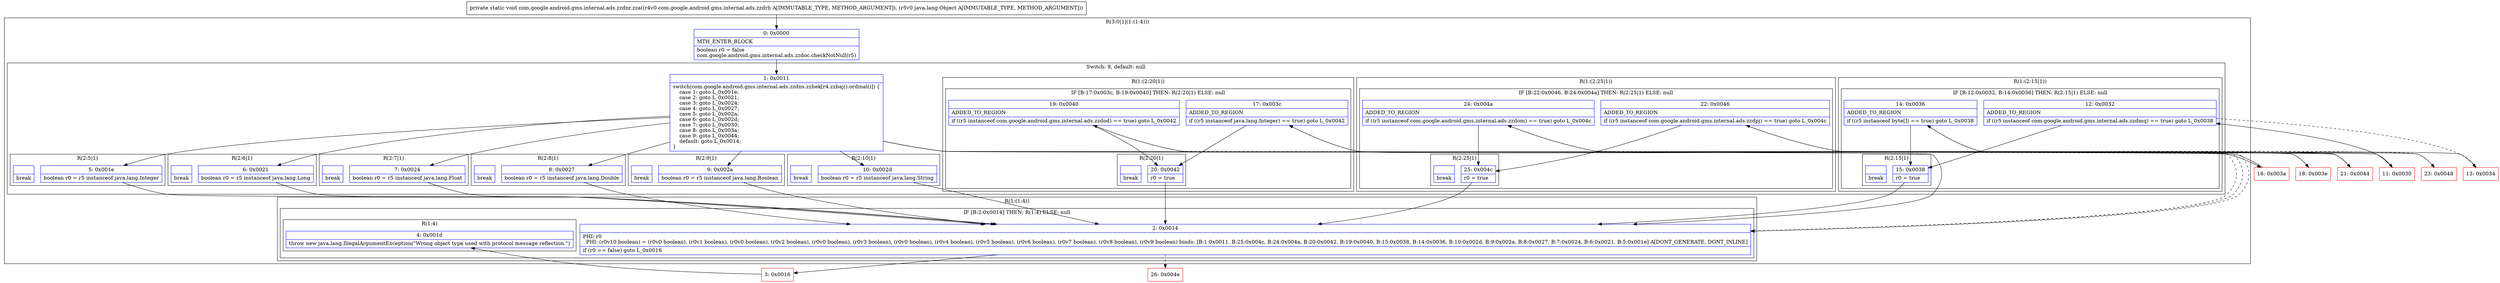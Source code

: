 digraph "CFG forcom.google.android.gms.internal.ads.zzdnr.zza(Lcom\/google\/android\/gms\/internal\/ads\/zzdrh;Ljava\/lang\/Object;)V" {
subgraph cluster_Region_2105721153 {
label = "R(3:0|1|(1:(1:4)))";
node [shape=record,color=blue];
Node_0 [shape=record,label="{0\:\ 0x0000|MTH_ENTER_BLOCK\l|boolean r0 = false\lcom.google.android.gms.internal.ads.zzdoc.checkNotNull(r5)\l}"];
subgraph cluster_SwitchRegion_412536048 {
label = "Switch: 9, default: null";
node [shape=record,color=blue];
Node_1 [shape=record,label="{1\:\ 0x0011|switch(com.google.android.gms.internal.ads.zzdns.zzhek[r4.zzbaj().ordinal()]) \{\l    case 1: goto L_0x001e;\l    case 2: goto L_0x0021;\l    case 3: goto L_0x0024;\l    case 4: goto L_0x0027;\l    case 5: goto L_0x002a;\l    case 6: goto L_0x002d;\l    case 7: goto L_0x0030;\l    case 8: goto L_0x003a;\l    case 9: goto L_0x0044;\l    default: goto L_0x0014;\l\}\l}"];
subgraph cluster_Region_809194402 {
label = "R(2:5|1)";
node [shape=record,color=blue];
Node_5 [shape=record,label="{5\:\ 0x001e|boolean r0 = r5 instanceof java.lang.Integer\l}"];
Node_InsnContainer_1651056053 [shape=record,label="{|break\l}"];
}
subgraph cluster_Region_1471000417 {
label = "R(2:6|1)";
node [shape=record,color=blue];
Node_6 [shape=record,label="{6\:\ 0x0021|boolean r0 = r5 instanceof java.lang.Long\l}"];
Node_InsnContainer_725383101 [shape=record,label="{|break\l}"];
}
subgraph cluster_Region_1504043275 {
label = "R(2:7|1)";
node [shape=record,color=blue];
Node_7 [shape=record,label="{7\:\ 0x0024|boolean r0 = r5 instanceof java.lang.Float\l}"];
Node_InsnContainer_2141113359 [shape=record,label="{|break\l}"];
}
subgraph cluster_Region_637784245 {
label = "R(2:8|1)";
node [shape=record,color=blue];
Node_8 [shape=record,label="{8\:\ 0x0027|boolean r0 = r5 instanceof java.lang.Double\l}"];
Node_InsnContainer_1371631168 [shape=record,label="{|break\l}"];
}
subgraph cluster_Region_118230961 {
label = "R(2:9|1)";
node [shape=record,color=blue];
Node_9 [shape=record,label="{9\:\ 0x002a|boolean r0 = r5 instanceof java.lang.Boolean\l}"];
Node_InsnContainer_2079282552 [shape=record,label="{|break\l}"];
}
subgraph cluster_Region_1532672909 {
label = "R(2:10|1)";
node [shape=record,color=blue];
Node_10 [shape=record,label="{10\:\ 0x002d|boolean r0 = r5 instanceof java.lang.String\l}"];
Node_InsnContainer_858149927 [shape=record,label="{|break\l}"];
}
subgraph cluster_Region_986777848 {
label = "R(1:(2:15|1))";
node [shape=record,color=blue];
subgraph cluster_IfRegion_1614332556 {
label = "IF [B:12:0x0032, B:14:0x0036] THEN: R(2:15|1) ELSE: null";
node [shape=record,color=blue];
Node_12 [shape=record,label="{12\:\ 0x0032|ADDED_TO_REGION\l|if ((r5 instanceof com.google.android.gms.internal.ads.zzdmq) == true) goto L_0x0038\l}"];
Node_14 [shape=record,label="{14\:\ 0x0036|ADDED_TO_REGION\l|if ((r5 instanceof byte[]) == true) goto L_0x0038\l}"];
subgraph cluster_Region_817495058 {
label = "R(2:15|1)";
node [shape=record,color=blue];
Node_15 [shape=record,label="{15\:\ 0x0038|r0 = true\l}"];
Node_InsnContainer_1643974502 [shape=record,label="{|break\l}"];
}
}
}
subgraph cluster_Region_1627121682 {
label = "R(1:(2:20|1))";
node [shape=record,color=blue];
subgraph cluster_IfRegion_1382001213 {
label = "IF [B:17:0x003c, B:19:0x0040] THEN: R(2:20|1) ELSE: null";
node [shape=record,color=blue];
Node_17 [shape=record,label="{17\:\ 0x003c|ADDED_TO_REGION\l|if ((r5 instanceof java.lang.Integer) == true) goto L_0x0042\l}"];
Node_19 [shape=record,label="{19\:\ 0x0040|ADDED_TO_REGION\l|if ((r5 instanceof com.google.android.gms.internal.ads.zzdod) == true) goto L_0x0042\l}"];
subgraph cluster_Region_866271620 {
label = "R(2:20|1)";
node [shape=record,color=blue];
Node_20 [shape=record,label="{20\:\ 0x0042|r0 = true\l}"];
Node_InsnContainer_1951743576 [shape=record,label="{|break\l}"];
}
}
}
subgraph cluster_Region_2103089547 {
label = "R(1:(2:25|1))";
node [shape=record,color=blue];
subgraph cluster_IfRegion_1121867082 {
label = "IF [B:22:0x0046, B:24:0x004a] THEN: R(2:25|1) ELSE: null";
node [shape=record,color=blue];
Node_22 [shape=record,label="{22\:\ 0x0046|ADDED_TO_REGION\l|if ((r5 instanceof com.google.android.gms.internal.ads.zzdpj) == true) goto L_0x004c\l}"];
Node_24 [shape=record,label="{24\:\ 0x004a|ADDED_TO_REGION\l|if ((r5 instanceof com.google.android.gms.internal.ads.zzdom) == true) goto L_0x004c\l}"];
subgraph cluster_Region_1436624226 {
label = "R(2:25|1)";
node [shape=record,color=blue];
Node_25 [shape=record,label="{25\:\ 0x004c|r0 = true\l}"];
Node_InsnContainer_1845432686 [shape=record,label="{|break\l}"];
}
}
}
}
subgraph cluster_Region_805651831 {
label = "R(1:(1:4))";
node [shape=record,color=blue];
subgraph cluster_IfRegion_142981992 {
label = "IF [B:2:0x0014] THEN: R(1:4) ELSE: null";
node [shape=record,color=blue];
Node_2 [shape=record,label="{2\:\ 0x0014|PHI: r0 \l  PHI: (r0v10 boolean) = (r0v0 boolean), (r0v1 boolean), (r0v0 boolean), (r0v2 boolean), (r0v0 boolean), (r0v3 boolean), (r0v0 boolean), (r0v4 boolean), (r0v5 boolean), (r0v6 boolean), (r0v7 boolean), (r0v8 boolean), (r0v9 boolean) binds: [B:1:0x0011, B:25:0x004c, B:24:0x004a, B:20:0x0042, B:19:0x0040, B:15:0x0038, B:14:0x0036, B:10:0x002d, B:9:0x002a, B:8:0x0027, B:7:0x0024, B:6:0x0021, B:5:0x001e] A[DONT_GENERATE, DONT_INLINE]\l|if (r0 == false) goto L_0x0016\l}"];
subgraph cluster_Region_423236669 {
label = "R(1:4)";
node [shape=record,color=blue];
Node_4 [shape=record,label="{4\:\ 0x001d|throw new java.lang.IllegalArgumentException(\"Wrong object type used with protocol message reflection.\")\l}"];
}
}
}
}
Node_3 [shape=record,color=red,label="{3\:\ 0x0016}"];
Node_11 [shape=record,color=red,label="{11\:\ 0x0030}"];
Node_13 [shape=record,color=red,label="{13\:\ 0x0034}"];
Node_16 [shape=record,color=red,label="{16\:\ 0x003a}"];
Node_18 [shape=record,color=red,label="{18\:\ 0x003e}"];
Node_21 [shape=record,color=red,label="{21\:\ 0x0044}"];
Node_23 [shape=record,color=red,label="{23\:\ 0x0048}"];
Node_26 [shape=record,color=red,label="{26\:\ 0x004e}"];
MethodNode[shape=record,label="{private static void com.google.android.gms.internal.ads.zzdnr.zza((r4v0 com.google.android.gms.internal.ads.zzdrh A[IMMUTABLE_TYPE, METHOD_ARGUMENT]), (r5v0 java.lang.Object A[IMMUTABLE_TYPE, METHOD_ARGUMENT])) }"];
MethodNode -> Node_0;
Node_0 -> Node_1;
Node_1 -> Node_2;
Node_1 -> Node_5;
Node_1 -> Node_6;
Node_1 -> Node_7;
Node_1 -> Node_8;
Node_1 -> Node_9;
Node_1 -> Node_10;
Node_1 -> Node_11;
Node_1 -> Node_16;
Node_1 -> Node_21;
Node_5 -> Node_2;
Node_6 -> Node_2;
Node_7 -> Node_2;
Node_8 -> Node_2;
Node_9 -> Node_2;
Node_10 -> Node_2;
Node_12 -> Node_13[style=dashed];
Node_12 -> Node_15;
Node_14 -> Node_2[style=dashed];
Node_14 -> Node_15;
Node_15 -> Node_2;
Node_17 -> Node_18[style=dashed];
Node_17 -> Node_20;
Node_19 -> Node_2[style=dashed];
Node_19 -> Node_20;
Node_20 -> Node_2;
Node_22 -> Node_23[style=dashed];
Node_22 -> Node_25;
Node_24 -> Node_2[style=dashed];
Node_24 -> Node_25;
Node_25 -> Node_2;
Node_2 -> Node_3;
Node_2 -> Node_26[style=dashed];
Node_3 -> Node_4;
Node_11 -> Node_12;
Node_13 -> Node_14;
Node_16 -> Node_17;
Node_18 -> Node_19;
Node_21 -> Node_22;
Node_23 -> Node_24;
}


